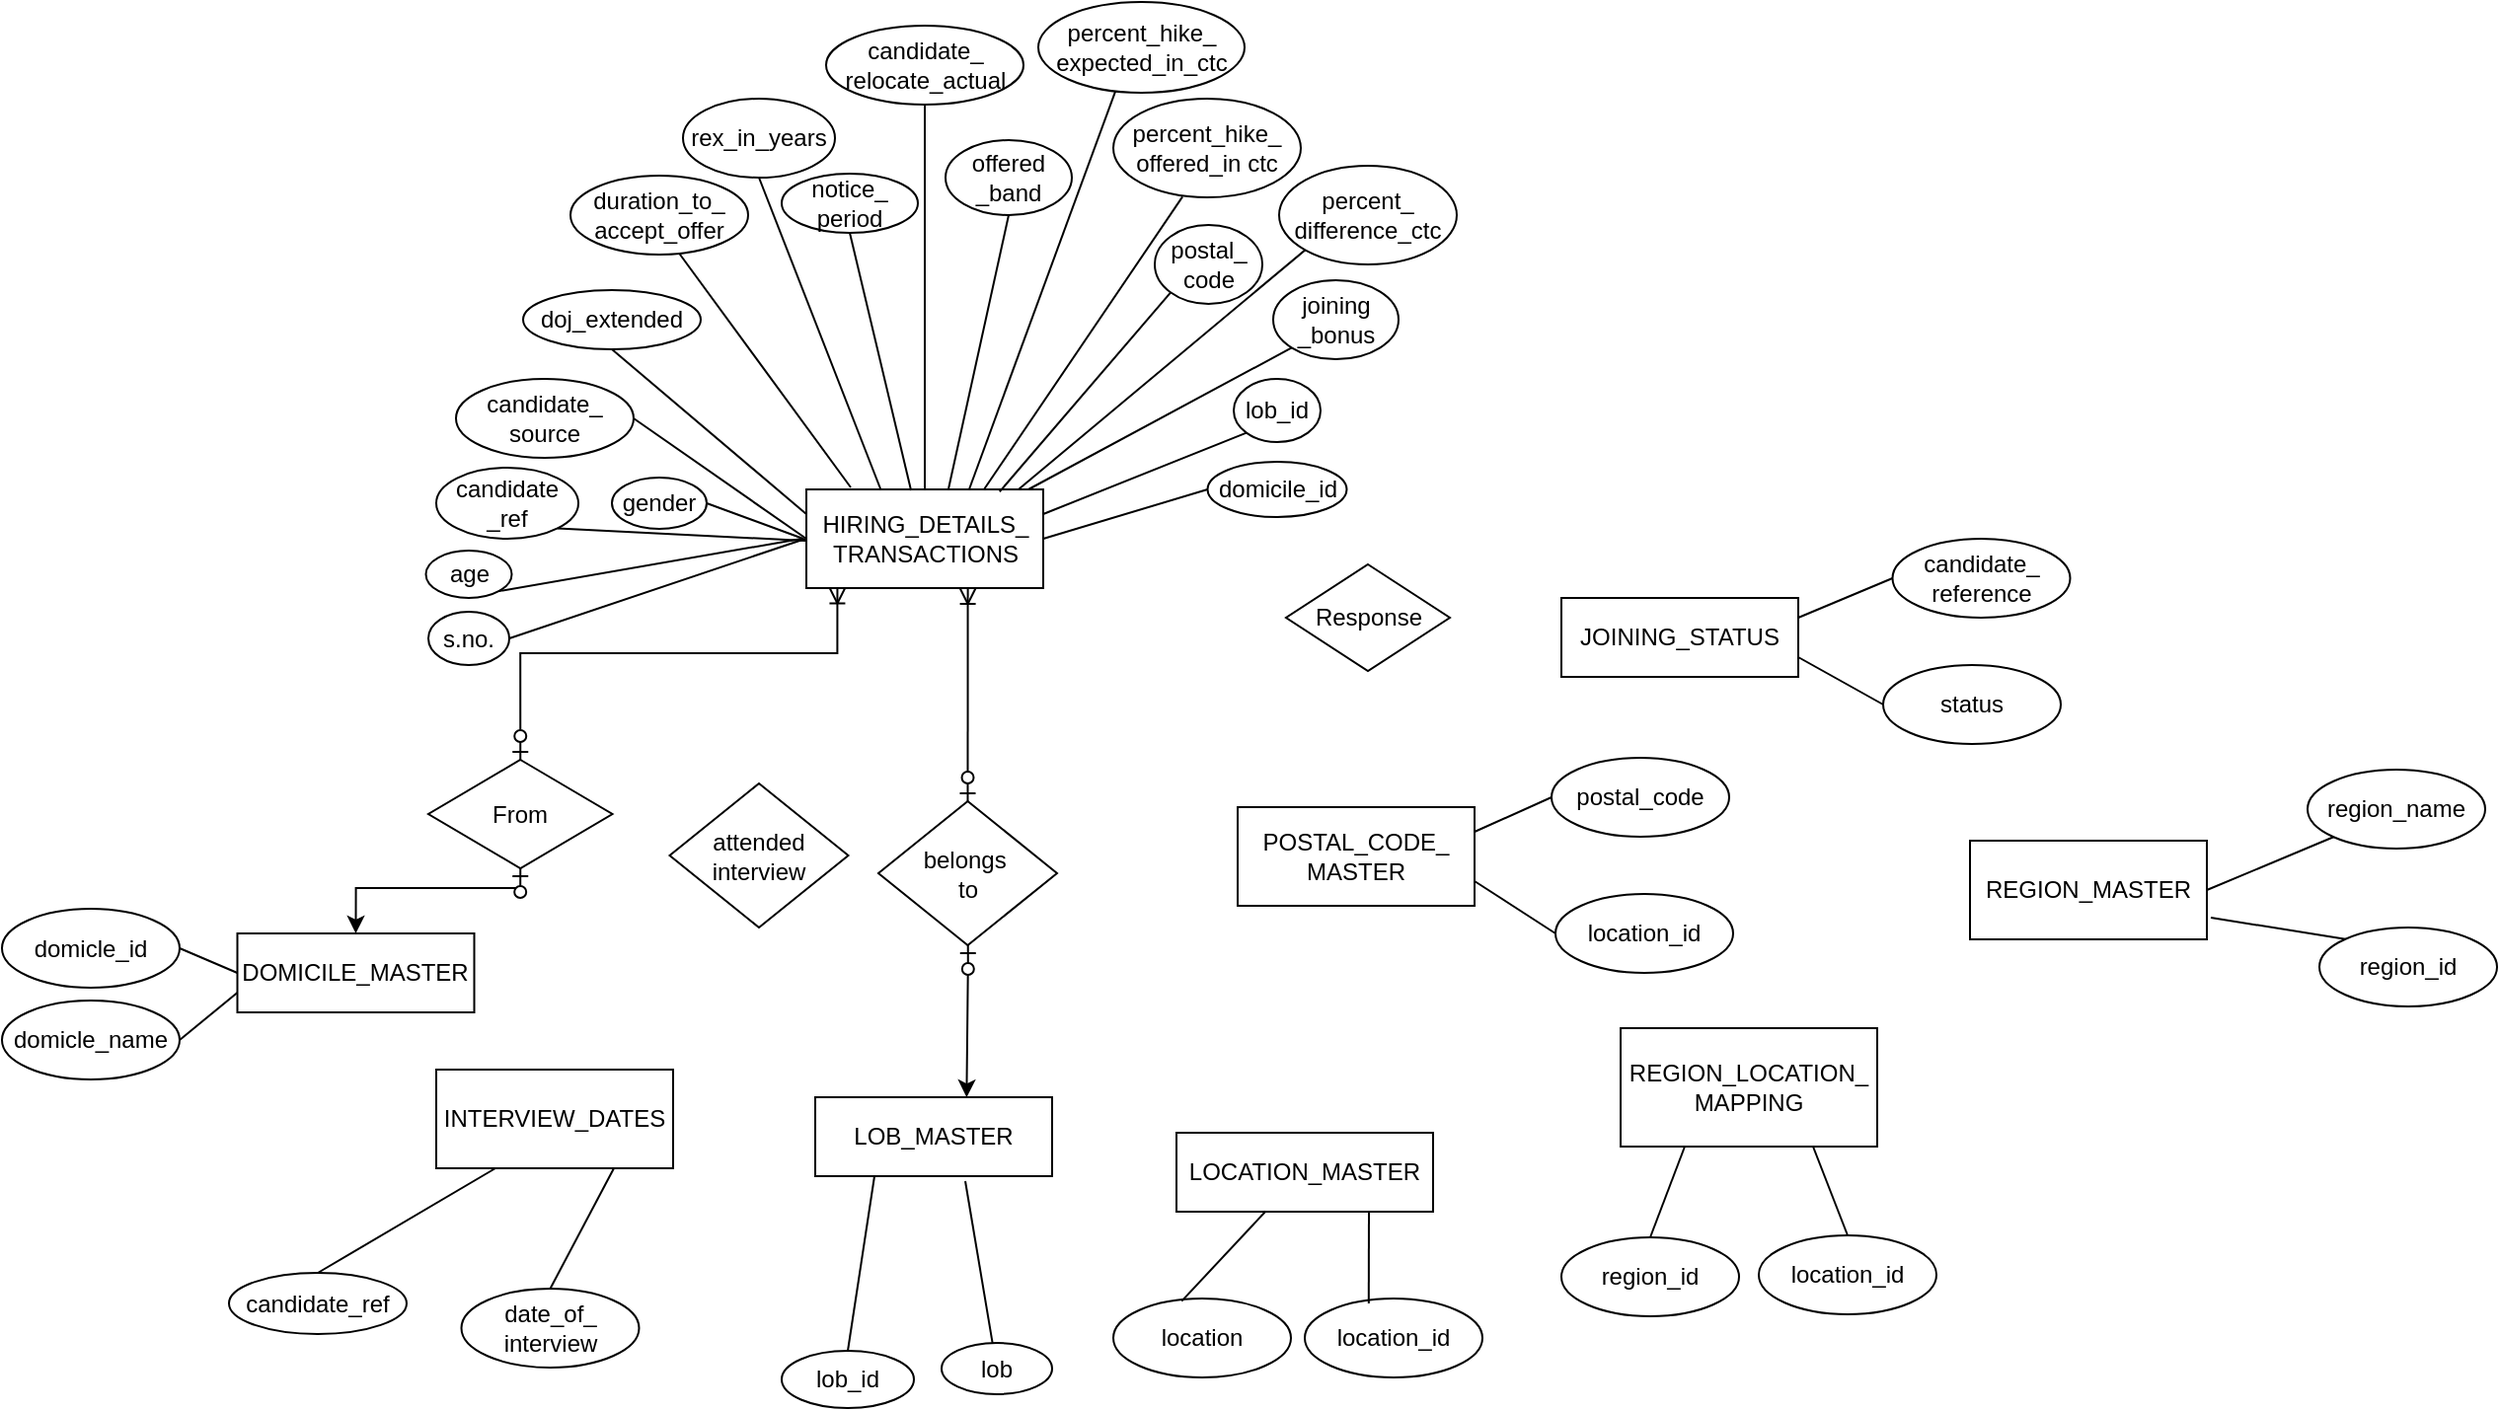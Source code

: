 <mxfile version="16.5.3" type="github">
  <diagram id="R2lEEEUBdFMjLlhIrx00" name="Page-1">
    <mxGraphModel dx="920" dy="551" grid="0" gridSize="10" guides="1" tooltips="1" connect="1" arrows="1" fold="1" page="1" pageScale="1" pageWidth="1654" pageHeight="1169" math="0" shadow="0" extFonts="Permanent Marker^https://fonts.googleapis.com/css?family=Permanent+Marker">
      <root>
        <mxCell id="0" />
        <mxCell id="1" parent="0" />
        <mxCell id="yHNcIB4m2WFZ388r3CNA-1" value="HIRING_DETAILS_&lt;br&gt;TRANSACTIONS" style="rounded=0;whiteSpace=wrap;html=1;" vertex="1" parent="1">
          <mxGeometry x="421.5" y="369" width="120" height="50" as="geometry" />
        </mxCell>
        <mxCell id="yHNcIB4m2WFZ388r3CNA-2" value="INTERVIEW_DATES" style="rounded=0;whiteSpace=wrap;html=1;" vertex="1" parent="1">
          <mxGeometry x="234" y="663" width="120" height="50" as="geometry" />
        </mxCell>
        <mxCell id="yHNcIB4m2WFZ388r3CNA-3" value="DOMICILE_MASTER" style="rounded=0;whiteSpace=wrap;html=1;" vertex="1" parent="1">
          <mxGeometry x="133.25" y="594" width="120" height="40" as="geometry" />
        </mxCell>
        <mxCell id="yHNcIB4m2WFZ388r3CNA-4" value="JOINING_STATUS" style="rounded=0;whiteSpace=wrap;html=1;" vertex="1" parent="1">
          <mxGeometry x="804" y="424" width="120" height="40" as="geometry" />
        </mxCell>
        <mxCell id="yHNcIB4m2WFZ388r3CNA-5" value="POSTAL_CODE_&lt;br&gt;MASTER" style="rounded=0;whiteSpace=wrap;html=1;" vertex="1" parent="1">
          <mxGeometry x="640" y="530" width="120" height="50" as="geometry" />
        </mxCell>
        <mxCell id="yHNcIB4m2WFZ388r3CNA-6" value="LOCATION_MASTER" style="rounded=0;whiteSpace=wrap;html=1;" vertex="1" parent="1">
          <mxGeometry x="609" y="695" width="130" height="40" as="geometry" />
        </mxCell>
        <mxCell id="yHNcIB4m2WFZ388r3CNA-7" value="REGION_LOCATION_&lt;br&gt;MAPPING" style="rounded=0;whiteSpace=wrap;html=1;" vertex="1" parent="1">
          <mxGeometry x="834" y="642" width="130" height="60" as="geometry" />
        </mxCell>
        <mxCell id="yHNcIB4m2WFZ388r3CNA-8" value="REGION_MASTER" style="rounded=0;whiteSpace=wrap;html=1;" vertex="1" parent="1">
          <mxGeometry x="1011" y="547" width="120" height="50" as="geometry" />
        </mxCell>
        <mxCell id="yHNcIB4m2WFZ388r3CNA-11" value="LOB_MASTER" style="rounded=0;whiteSpace=wrap;html=1;" vertex="1" parent="1">
          <mxGeometry x="426" y="677" width="120" height="40" as="geometry" />
        </mxCell>
        <mxCell id="yHNcIB4m2WFZ388r3CNA-12" value="s.no." style="ellipse;whiteSpace=wrap;html=1;" vertex="1" parent="1">
          <mxGeometry x="230" y="431" width="41" height="27" as="geometry" />
        </mxCell>
        <mxCell id="yHNcIB4m2WFZ388r3CNA-13" value="candidate&lt;br&gt;_ref" style="ellipse;whiteSpace=wrap;html=1;" vertex="1" parent="1">
          <mxGeometry x="234" y="358" width="72" height="36" as="geometry" />
        </mxCell>
        <mxCell id="yHNcIB4m2WFZ388r3CNA-16" value="doj_extended" style="ellipse;whiteSpace=wrap;html=1;" vertex="1" parent="1">
          <mxGeometry x="278" y="268" width="90" height="30" as="geometry" />
        </mxCell>
        <mxCell id="yHNcIB4m2WFZ388r3CNA-17" value="duration_to_&lt;br&gt;accept_offer" style="ellipse;whiteSpace=wrap;html=1;" vertex="1" parent="1">
          <mxGeometry x="302" y="210" width="90" height="40" as="geometry" />
        </mxCell>
        <mxCell id="yHNcIB4m2WFZ388r3CNA-19" value="notice_&lt;br&gt;period" style="ellipse;whiteSpace=wrap;html=1;" vertex="1" parent="1">
          <mxGeometry x="409" y="209" width="69" height="30" as="geometry" />
        </mxCell>
        <mxCell id="yHNcIB4m2WFZ388r3CNA-21" value="offered&lt;br&gt;_band" style="ellipse;whiteSpace=wrap;html=1;" vertex="1" parent="1">
          <mxGeometry x="492" y="192" width="64" height="38" as="geometry" />
        </mxCell>
        <mxCell id="yHNcIB4m2WFZ388r3CNA-23" value="percent_hike_&lt;br&gt;expected_in_ctc" style="ellipse;whiteSpace=wrap;html=1;" vertex="1" parent="1">
          <mxGeometry x="539" y="122" width="104.5" height="46" as="geometry" />
        </mxCell>
        <mxCell id="yHNcIB4m2WFZ388r3CNA-24" value="percent_hike_&lt;br&gt;offered_in ctc" style="ellipse;whiteSpace=wrap;html=1;" vertex="1" parent="1">
          <mxGeometry x="577" y="171" width="95" height="50" as="geometry" />
        </mxCell>
        <mxCell id="yHNcIB4m2WFZ388r3CNA-25" value="percent_&lt;br&gt;difference_ctc" style="ellipse;whiteSpace=wrap;html=1;" vertex="1" parent="1">
          <mxGeometry x="661" y="205" width="90" height="50" as="geometry" />
        </mxCell>
        <mxCell id="yHNcIB4m2WFZ388r3CNA-27" value="joining&lt;br&gt;_bonus" style="ellipse;whiteSpace=wrap;html=1;rotation=0;" vertex="1" parent="1">
          <mxGeometry x="658" y="263" width="63.5" height="40" as="geometry" />
        </mxCell>
        <mxCell id="yHNcIB4m2WFZ388r3CNA-28" value="candidate_&lt;br&gt;relocate_actual" style="ellipse;whiteSpace=wrap;html=1;" vertex="1" parent="1">
          <mxGeometry x="431.5" y="134" width="100" height="40" as="geometry" />
        </mxCell>
        <mxCell id="yHNcIB4m2WFZ388r3CNA-29" value="gender" style="ellipse;whiteSpace=wrap;html=1;" vertex="1" parent="1">
          <mxGeometry x="323" y="363" width="48" height="26" as="geometry" />
        </mxCell>
        <mxCell id="yHNcIB4m2WFZ388r3CNA-31" value="domicile_id" style="ellipse;whiteSpace=wrap;html=1;" vertex="1" parent="1">
          <mxGeometry x="624.75" y="355" width="70.5" height="28" as="geometry" />
        </mxCell>
        <mxCell id="yHNcIB4m2WFZ388r3CNA-33" value="lob_id" style="ellipse;whiteSpace=wrap;html=1;" vertex="1" parent="1">
          <mxGeometry x="638" y="313" width="44" height="32" as="geometry" />
        </mxCell>
        <mxCell id="yHNcIB4m2WFZ388r3CNA-34" value="postal_&lt;br&gt;code" style="ellipse;whiteSpace=wrap;html=1;" vertex="1" parent="1">
          <mxGeometry x="598" y="235" width="54.5" height="40" as="geometry" />
        </mxCell>
        <mxCell id="yHNcIB4m2WFZ388r3CNA-35" value="rex_in_years" style="ellipse;whiteSpace=wrap;html=1;" vertex="1" parent="1">
          <mxGeometry x="359" y="171" width="77" height="40" as="geometry" />
        </mxCell>
        <mxCell id="yHNcIB4m2WFZ388r3CNA-36" value="candidate_&lt;br&gt;source" style="ellipse;whiteSpace=wrap;html=1;" vertex="1" parent="1">
          <mxGeometry x="244" y="313" width="90" height="40" as="geometry" />
        </mxCell>
        <mxCell id="yHNcIB4m2WFZ388r3CNA-37" value="age" style="ellipse;whiteSpace=wrap;html=1;" vertex="1" parent="1">
          <mxGeometry x="228.75" y="400" width="43.5" height="24" as="geometry" />
        </mxCell>
        <mxCell id="yHNcIB4m2WFZ388r3CNA-38" value="candidate_ref" style="ellipse;whiteSpace=wrap;html=1;" vertex="1" parent="1">
          <mxGeometry x="129" y="766" width="90" height="31" as="geometry" />
        </mxCell>
        <mxCell id="yHNcIB4m2WFZ388r3CNA-39" value="date_of_&lt;br&gt;interview" style="ellipse;whiteSpace=wrap;html=1;" vertex="1" parent="1">
          <mxGeometry x="246.75" y="774" width="90" height="40" as="geometry" />
        </mxCell>
        <mxCell id="yHNcIB4m2WFZ388r3CNA-40" value="lob_id" style="ellipse;whiteSpace=wrap;html=1;" vertex="1" parent="1">
          <mxGeometry x="409" y="805.5" width="67" height="29" as="geometry" />
        </mxCell>
        <mxCell id="yHNcIB4m2WFZ388r3CNA-41" value="lob" style="ellipse;whiteSpace=wrap;html=1;" vertex="1" parent="1">
          <mxGeometry x="490" y="801.5" width="56" height="26" as="geometry" />
        </mxCell>
        <mxCell id="yHNcIB4m2WFZ388r3CNA-42" value="domicle_id" style="ellipse;whiteSpace=wrap;html=1;" vertex="1" parent="1">
          <mxGeometry x="14" y="581.5" width="90" height="40" as="geometry" />
        </mxCell>
        <mxCell id="yHNcIB4m2WFZ388r3CNA-43" value="domicle_name" style="ellipse;whiteSpace=wrap;html=1;" vertex="1" parent="1">
          <mxGeometry x="14" y="628" width="90" height="40" as="geometry" />
        </mxCell>
        <mxCell id="yHNcIB4m2WFZ388r3CNA-44" value="region_id" style="ellipse;whiteSpace=wrap;html=1;" vertex="1" parent="1">
          <mxGeometry x="1188" y="591" width="90" height="40" as="geometry" />
        </mxCell>
        <mxCell id="yHNcIB4m2WFZ388r3CNA-45" value="region_name" style="ellipse;whiteSpace=wrap;html=1;" vertex="1" parent="1">
          <mxGeometry x="1182" y="511" width="90" height="40" as="geometry" />
        </mxCell>
        <mxCell id="yHNcIB4m2WFZ388r3CNA-46" value="region_id" style="ellipse;whiteSpace=wrap;html=1;" vertex="1" parent="1">
          <mxGeometry x="804" y="748" width="90" height="40" as="geometry" />
        </mxCell>
        <mxCell id="yHNcIB4m2WFZ388r3CNA-47" value="location_id" style="ellipse;whiteSpace=wrap;html=1;" vertex="1" parent="1">
          <mxGeometry x="904" y="747" width="90" height="40" as="geometry" />
        </mxCell>
        <mxCell id="yHNcIB4m2WFZ388r3CNA-48" value="location_id" style="ellipse;whiteSpace=wrap;html=1;" vertex="1" parent="1">
          <mxGeometry x="674" y="779" width="90" height="40" as="geometry" />
        </mxCell>
        <mxCell id="yHNcIB4m2WFZ388r3CNA-49" value="location" style="ellipse;whiteSpace=wrap;html=1;" vertex="1" parent="1">
          <mxGeometry x="577" y="779" width="90" height="40" as="geometry" />
        </mxCell>
        <mxCell id="yHNcIB4m2WFZ388r3CNA-50" value="location_id" style="ellipse;whiteSpace=wrap;html=1;" vertex="1" parent="1">
          <mxGeometry x="801" y="574" width="90" height="40" as="geometry" />
        </mxCell>
        <mxCell id="yHNcIB4m2WFZ388r3CNA-51" value="postal_code" style="ellipse;whiteSpace=wrap;html=1;" vertex="1" parent="1">
          <mxGeometry x="799" y="505" width="90" height="40" as="geometry" />
        </mxCell>
        <mxCell id="yHNcIB4m2WFZ388r3CNA-52" value="candidate_&lt;br&gt;reference" style="ellipse;whiteSpace=wrap;html=1;" vertex="1" parent="1">
          <mxGeometry x="971.75" y="394" width="90" height="40" as="geometry" />
        </mxCell>
        <mxCell id="yHNcIB4m2WFZ388r3CNA-53" value="status" style="ellipse;whiteSpace=wrap;html=1;" vertex="1" parent="1">
          <mxGeometry x="967" y="458" width="90" height="40" as="geometry" />
        </mxCell>
        <mxCell id="yHNcIB4m2WFZ388r3CNA-76" value="" style="endArrow=none;html=1;rounded=0;entryX=0.5;entryY=0;entryDx=0;entryDy=0;exitX=0.25;exitY=1;exitDx=0;exitDy=0;" edge="1" parent="1" source="yHNcIB4m2WFZ388r3CNA-2" target="yHNcIB4m2WFZ388r3CNA-38">
          <mxGeometry width="50" height="50" relative="1" as="geometry">
            <mxPoint x="27.5" y="809.5" as="sourcePoint" />
            <mxPoint x="77.5" y="759.5" as="targetPoint" />
          </mxGeometry>
        </mxCell>
        <mxCell id="yHNcIB4m2WFZ388r3CNA-77" value="" style="endArrow=none;html=1;rounded=0;entryX=0.75;entryY=1;entryDx=0;entryDy=0;exitX=0.5;exitY=0;exitDx=0;exitDy=0;" edge="1" parent="1" source="yHNcIB4m2WFZ388r3CNA-39" target="yHNcIB4m2WFZ388r3CNA-2">
          <mxGeometry width="50" height="50" relative="1" as="geometry">
            <mxPoint x="-172.5" y="784.5" as="sourcePoint" />
            <mxPoint x="-110.5" y="764.5" as="targetPoint" />
          </mxGeometry>
        </mxCell>
        <mxCell id="yHNcIB4m2WFZ388r3CNA-78" value="" style="endArrow=none;html=1;rounded=0;entryX=0.5;entryY=0;entryDx=0;entryDy=0;exitX=0.25;exitY=1;exitDx=0;exitDy=0;" edge="1" parent="1" source="yHNcIB4m2WFZ388r3CNA-11" target="yHNcIB4m2WFZ388r3CNA-40">
          <mxGeometry width="50" height="50" relative="1" as="geometry">
            <mxPoint x="283" y="951.5" as="sourcePoint" />
            <mxPoint x="333" y="901.5" as="targetPoint" />
          </mxGeometry>
        </mxCell>
        <mxCell id="yHNcIB4m2WFZ388r3CNA-80" value="" style="endArrow=none;html=1;rounded=0;" edge="1" parent="1" source="yHNcIB4m2WFZ388r3CNA-41">
          <mxGeometry width="50" height="50" relative="1" as="geometry">
            <mxPoint x="187" y="1030.5" as="sourcePoint" />
            <mxPoint x="502" y="719.5" as="targetPoint" />
          </mxGeometry>
        </mxCell>
        <mxCell id="yHNcIB4m2WFZ388r3CNA-81" value="" style="endArrow=none;html=1;rounded=0;exitX=1;exitY=0.5;exitDx=0;exitDy=0;entryX=0;entryY=0.5;entryDx=0;entryDy=0;" edge="1" parent="1" source="yHNcIB4m2WFZ388r3CNA-42" target="yHNcIB4m2WFZ388r3CNA-3">
          <mxGeometry width="50" height="50" relative="1" as="geometry">
            <mxPoint x="198" y="575" as="sourcePoint" />
            <mxPoint x="248" y="525" as="targetPoint" />
          </mxGeometry>
        </mxCell>
        <mxCell id="yHNcIB4m2WFZ388r3CNA-82" value="" style="endArrow=none;html=1;rounded=0;exitX=1;exitY=0.5;exitDx=0;exitDy=0;entryX=0;entryY=0.75;entryDx=0;entryDy=0;" edge="1" parent="1" source="yHNcIB4m2WFZ388r3CNA-43" target="yHNcIB4m2WFZ388r3CNA-3">
          <mxGeometry width="50" height="50" relative="1" as="geometry">
            <mxPoint x="93" y="631" as="sourcePoint" />
            <mxPoint x="123" y="611" as="targetPoint" />
          </mxGeometry>
        </mxCell>
        <mxCell id="yHNcIB4m2WFZ388r3CNA-83" value="" style="endArrow=none;html=1;rounded=0;exitX=0;exitY=0;exitDx=0;exitDy=0;" edge="1" parent="1" source="yHNcIB4m2WFZ388r3CNA-44">
          <mxGeometry width="50" height="50" relative="1" as="geometry">
            <mxPoint x="1026" y="557" as="sourcePoint" />
            <mxPoint x="1133" y="586" as="targetPoint" />
          </mxGeometry>
        </mxCell>
        <mxCell id="yHNcIB4m2WFZ388r3CNA-85" value="" style="endArrow=none;html=1;rounded=0;exitX=0;exitY=1;exitDx=0;exitDy=0;entryX=1;entryY=0.5;entryDx=0;entryDy=0;" edge="1" parent="1" source="yHNcIB4m2WFZ388r3CNA-45" target="yHNcIB4m2WFZ388r3CNA-8">
          <mxGeometry width="50" height="50" relative="1" as="geometry">
            <mxPoint x="976" y="572" as="sourcePoint" />
            <mxPoint x="1014" y="572" as="targetPoint" />
          </mxGeometry>
        </mxCell>
        <mxCell id="yHNcIB4m2WFZ388r3CNA-86" value="" style="endArrow=none;html=1;rounded=0;exitX=0.5;exitY=0;exitDx=0;exitDy=0;entryX=0.25;entryY=1;entryDx=0;entryDy=0;" edge="1" parent="1" source="yHNcIB4m2WFZ388r3CNA-46" target="yHNcIB4m2WFZ388r3CNA-7">
          <mxGeometry width="50" height="50" relative="1" as="geometry">
            <mxPoint x="843" y="672" as="sourcePoint" />
            <mxPoint x="893" y="622" as="targetPoint" />
          </mxGeometry>
        </mxCell>
        <mxCell id="yHNcIB4m2WFZ388r3CNA-87" value="" style="endArrow=none;html=1;rounded=0;exitX=0.5;exitY=0;exitDx=0;exitDy=0;entryX=0.75;entryY=1;entryDx=0;entryDy=0;" edge="1" parent="1" source="yHNcIB4m2WFZ388r3CNA-47" target="yHNcIB4m2WFZ388r3CNA-7">
          <mxGeometry width="50" height="50" relative="1" as="geometry">
            <mxPoint x="843" y="672" as="sourcePoint" />
            <mxPoint x="893" y="622" as="targetPoint" />
          </mxGeometry>
        </mxCell>
        <mxCell id="yHNcIB4m2WFZ388r3CNA-89" value="" style="endArrow=none;html=1;rounded=0;exitX=0.75;exitY=1;exitDx=0;exitDy=0;entryX=0.36;entryY=0.061;entryDx=0;entryDy=0;entryPerimeter=0;" edge="1" parent="1" source="yHNcIB4m2WFZ388r3CNA-6" target="yHNcIB4m2WFZ388r3CNA-48">
          <mxGeometry width="50" height="50" relative="1" as="geometry">
            <mxPoint x="839" y="689" as="sourcePoint" />
            <mxPoint x="889" y="639" as="targetPoint" />
          </mxGeometry>
        </mxCell>
        <mxCell id="yHNcIB4m2WFZ388r3CNA-90" value="" style="endArrow=none;html=1;rounded=0;entryX=0.385;entryY=0.033;entryDx=0;entryDy=0;entryPerimeter=0;exitX=0.348;exitY=0.994;exitDx=0;exitDy=0;exitPerimeter=0;" edge="1" parent="1" source="yHNcIB4m2WFZ388r3CNA-6" target="yHNcIB4m2WFZ388r3CNA-49">
          <mxGeometry width="50" height="50" relative="1" as="geometry">
            <mxPoint x="654" y="737" as="sourcePoint" />
            <mxPoint x="889" y="639" as="targetPoint" />
          </mxGeometry>
        </mxCell>
        <mxCell id="yHNcIB4m2WFZ388r3CNA-92" value="" style="endArrow=none;html=1;rounded=0;exitX=1;exitY=0.75;exitDx=0;exitDy=0;entryX=0;entryY=0.5;entryDx=0;entryDy=0;" edge="1" parent="1" source="yHNcIB4m2WFZ388r3CNA-5" target="yHNcIB4m2WFZ388r3CNA-50">
          <mxGeometry width="50" height="50" relative="1" as="geometry">
            <mxPoint x="780" y="700" as="sourcePoint" />
            <mxPoint x="828.18" y="689.142" as="targetPoint" />
          </mxGeometry>
        </mxCell>
        <mxCell id="yHNcIB4m2WFZ388r3CNA-93" value="" style="endArrow=none;html=1;rounded=0;exitX=1;exitY=0.25;exitDx=0;exitDy=0;entryX=0;entryY=0.5;entryDx=0;entryDy=0;" edge="1" parent="1" source="yHNcIB4m2WFZ388r3CNA-5" target="yHNcIB4m2WFZ388r3CNA-51">
          <mxGeometry width="50" height="50" relative="1" as="geometry">
            <mxPoint x="809" y="528" as="sourcePoint" />
            <mxPoint x="859" y="478" as="targetPoint" />
          </mxGeometry>
        </mxCell>
        <mxCell id="yHNcIB4m2WFZ388r3CNA-94" value="" style="endArrow=none;html=1;rounded=0;exitX=1;exitY=0.25;exitDx=0;exitDy=0;entryX=0;entryY=0.5;entryDx=0;entryDy=0;" edge="1" parent="1" source="yHNcIB4m2WFZ388r3CNA-4" target="yHNcIB4m2WFZ388r3CNA-52">
          <mxGeometry width="50" height="50" relative="1" as="geometry">
            <mxPoint x="967.75" y="554" as="sourcePoint" />
            <mxPoint x="1017.75" y="504" as="targetPoint" />
          </mxGeometry>
        </mxCell>
        <mxCell id="yHNcIB4m2WFZ388r3CNA-95" value="" style="endArrow=none;html=1;rounded=0;exitX=1;exitY=0.75;exitDx=0;exitDy=0;entryX=0;entryY=0.5;entryDx=0;entryDy=0;" edge="1" parent="1" source="yHNcIB4m2WFZ388r3CNA-4" target="yHNcIB4m2WFZ388r3CNA-53">
          <mxGeometry width="50" height="50" relative="1" as="geometry">
            <mxPoint x="967.75" y="554" as="sourcePoint" />
            <mxPoint x="1017.75" y="504" as="targetPoint" />
          </mxGeometry>
        </mxCell>
        <mxCell id="yHNcIB4m2WFZ388r3CNA-97" value="" style="endArrow=none;html=1;rounded=0;exitX=1;exitY=0.5;exitDx=0;exitDy=0;" edge="1" parent="1" source="yHNcIB4m2WFZ388r3CNA-12">
          <mxGeometry width="50" height="50" relative="1" as="geometry">
            <mxPoint x="443.5" y="395" as="sourcePoint" />
            <mxPoint x="421" y="394" as="targetPoint" />
          </mxGeometry>
        </mxCell>
        <mxCell id="yHNcIB4m2WFZ388r3CNA-98" value="" style="endArrow=none;html=1;rounded=0;exitX=1;exitY=1;exitDx=0;exitDy=0;" edge="1" parent="1" source="yHNcIB4m2WFZ388r3CNA-37">
          <mxGeometry width="50" height="50" relative="1" as="geometry">
            <mxPoint x="443.5" y="395" as="sourcePoint" />
            <mxPoint x="419" y="394" as="targetPoint" />
          </mxGeometry>
        </mxCell>
        <mxCell id="yHNcIB4m2WFZ388r3CNA-99" value="" style="endArrow=none;html=1;rounded=0;exitX=1;exitY=1;exitDx=0;exitDy=0;" edge="1" parent="1" source="yHNcIB4m2WFZ388r3CNA-13">
          <mxGeometry width="50" height="50" relative="1" as="geometry">
            <mxPoint x="443.5" y="389" as="sourcePoint" />
            <mxPoint x="421" y="395" as="targetPoint" />
          </mxGeometry>
        </mxCell>
        <mxCell id="yHNcIB4m2WFZ388r3CNA-100" value="" style="endArrow=none;html=1;rounded=0;exitX=1;exitY=0.5;exitDx=0;exitDy=0;entryX=0;entryY=0.5;entryDx=0;entryDy=0;" edge="1" parent="1" source="yHNcIB4m2WFZ388r3CNA-36" target="yHNcIB4m2WFZ388r3CNA-1">
          <mxGeometry width="50" height="50" relative="1" as="geometry">
            <mxPoint x="575" y="400" as="sourcePoint" />
            <mxPoint x="625" y="350" as="targetPoint" />
          </mxGeometry>
        </mxCell>
        <mxCell id="yHNcIB4m2WFZ388r3CNA-101" value="" style="endArrow=none;html=1;rounded=0;exitX=0.5;exitY=1;exitDx=0;exitDy=0;entryX=0;entryY=0.25;entryDx=0;entryDy=0;" edge="1" parent="1" source="yHNcIB4m2WFZ388r3CNA-16" target="yHNcIB4m2WFZ388r3CNA-1">
          <mxGeometry width="50" height="50" relative="1" as="geometry">
            <mxPoint x="575" y="400" as="sourcePoint" />
            <mxPoint x="625" y="350" as="targetPoint" />
          </mxGeometry>
        </mxCell>
        <mxCell id="yHNcIB4m2WFZ388r3CNA-102" value="" style="endArrow=none;html=1;rounded=0;exitX=1;exitY=0.5;exitDx=0;exitDy=0;" edge="1" parent="1" source="yHNcIB4m2WFZ388r3CNA-29">
          <mxGeometry width="50" height="50" relative="1" as="geometry">
            <mxPoint x="575" y="400" as="sourcePoint" />
            <mxPoint x="420" y="394" as="targetPoint" />
          </mxGeometry>
        </mxCell>
        <mxCell id="yHNcIB4m2WFZ388r3CNA-104" value="" style="endArrow=none;html=1;rounded=0;entryX=0.615;entryY=0.994;entryDx=0;entryDy=0;entryPerimeter=0;" edge="1" parent="1" target="yHNcIB4m2WFZ388r3CNA-17">
          <mxGeometry width="50" height="50" relative="1" as="geometry">
            <mxPoint x="444" y="368" as="sourcePoint" />
            <mxPoint x="625" y="350" as="targetPoint" />
          </mxGeometry>
        </mxCell>
        <mxCell id="yHNcIB4m2WFZ388r3CNA-105" value="" style="endArrow=none;html=1;rounded=0;entryX=0.374;entryY=0.982;entryDx=0;entryDy=0;entryPerimeter=0;exitX=0.688;exitY=-0.005;exitDx=0;exitDy=0;exitPerimeter=0;" edge="1" parent="1" source="yHNcIB4m2WFZ388r3CNA-1" target="yHNcIB4m2WFZ388r3CNA-23">
          <mxGeometry width="50" height="50" relative="1" as="geometry">
            <mxPoint x="500" y="371" as="sourcePoint" />
            <mxPoint x="625" y="350" as="targetPoint" />
          </mxGeometry>
        </mxCell>
        <mxCell id="yHNcIB4m2WFZ388r3CNA-106" value="" style="endArrow=none;html=1;rounded=0;entryX=0.5;entryY=1;entryDx=0;entryDy=0;exitX=0.5;exitY=0;exitDx=0;exitDy=0;" edge="1" parent="1" source="yHNcIB4m2WFZ388r3CNA-1" target="yHNcIB4m2WFZ388r3CNA-28">
          <mxGeometry width="50" height="50" relative="1" as="geometry">
            <mxPoint x="575" y="400" as="sourcePoint" />
            <mxPoint x="625" y="350" as="targetPoint" />
          </mxGeometry>
        </mxCell>
        <mxCell id="yHNcIB4m2WFZ388r3CNA-108" value="" style="endArrow=none;html=1;rounded=0;entryX=0.5;entryY=1;entryDx=0;entryDy=0;exitX=0.442;exitY=0.009;exitDx=0;exitDy=0;exitPerimeter=0;" edge="1" parent="1" source="yHNcIB4m2WFZ388r3CNA-1" target="yHNcIB4m2WFZ388r3CNA-19">
          <mxGeometry width="50" height="50" relative="1" as="geometry">
            <mxPoint x="575" y="400" as="sourcePoint" />
            <mxPoint x="625" y="350" as="targetPoint" />
          </mxGeometry>
        </mxCell>
        <mxCell id="yHNcIB4m2WFZ388r3CNA-109" value="" style="endArrow=none;html=1;rounded=0;entryX=0.5;entryY=1;entryDx=0;entryDy=0;exitX=0.6;exitY=-0.005;exitDx=0;exitDy=0;exitPerimeter=0;" edge="1" parent="1" source="yHNcIB4m2WFZ388r3CNA-1" target="yHNcIB4m2WFZ388r3CNA-21">
          <mxGeometry width="50" height="50" relative="1" as="geometry">
            <mxPoint x="575" y="385" as="sourcePoint" />
            <mxPoint x="625" y="335" as="targetPoint" />
          </mxGeometry>
        </mxCell>
        <mxCell id="yHNcIB4m2WFZ388r3CNA-110" value="" style="endArrow=none;html=1;rounded=0;entryX=0.369;entryY=0.994;entryDx=0;entryDy=0;entryPerimeter=0;exitX=0.75;exitY=0;exitDx=0;exitDy=0;" edge="1" parent="1" source="yHNcIB4m2WFZ388r3CNA-1" target="yHNcIB4m2WFZ388r3CNA-24">
          <mxGeometry width="50" height="50" relative="1" as="geometry">
            <mxPoint x="575" y="385" as="sourcePoint" />
            <mxPoint x="625" y="335" as="targetPoint" />
          </mxGeometry>
        </mxCell>
        <mxCell id="yHNcIB4m2WFZ388r3CNA-111" value="" style="endArrow=none;html=1;rounded=0;entryX=0.5;entryY=1;entryDx=0;entryDy=0;exitX=0.313;exitY=-0.005;exitDx=0;exitDy=0;exitPerimeter=0;" edge="1" parent="1" source="yHNcIB4m2WFZ388r3CNA-1" target="yHNcIB4m2WFZ388r3CNA-35">
          <mxGeometry width="50" height="50" relative="1" as="geometry">
            <mxPoint x="575" y="385" as="sourcePoint" />
            <mxPoint x="625" y="335" as="targetPoint" />
          </mxGeometry>
        </mxCell>
        <mxCell id="yHNcIB4m2WFZ388r3CNA-112" value="" style="endArrow=none;html=1;rounded=0;entryX=0;entryY=1;entryDx=0;entryDy=0;" edge="1" parent="1" target="yHNcIB4m2WFZ388r3CNA-27">
          <mxGeometry width="50" height="50" relative="1" as="geometry">
            <mxPoint x="534" y="369" as="sourcePoint" />
            <mxPoint x="622" y="278" as="targetPoint" />
          </mxGeometry>
        </mxCell>
        <mxCell id="yHNcIB4m2WFZ388r3CNA-113" value="" style="endArrow=none;html=1;rounded=0;entryX=0;entryY=1;entryDx=0;entryDy=0;exitX=0.898;exitY=-0.005;exitDx=0;exitDy=0;exitPerimeter=0;" edge="1" parent="1" source="yHNcIB4m2WFZ388r3CNA-1" target="yHNcIB4m2WFZ388r3CNA-25">
          <mxGeometry width="50" height="50" relative="1" as="geometry">
            <mxPoint x="575" y="364" as="sourcePoint" />
            <mxPoint x="625" y="314" as="targetPoint" />
          </mxGeometry>
        </mxCell>
        <mxCell id="yHNcIB4m2WFZ388r3CNA-114" value="" style="endArrow=none;html=1;rounded=0;entryX=0;entryY=1;entryDx=0;entryDy=0;exitX=0.816;exitY=0.023;exitDx=0;exitDy=0;exitPerimeter=0;" edge="1" parent="1" source="yHNcIB4m2WFZ388r3CNA-1" target="yHNcIB4m2WFZ388r3CNA-34">
          <mxGeometry width="50" height="50" relative="1" as="geometry">
            <mxPoint x="575" y="364" as="sourcePoint" />
            <mxPoint x="625" y="314" as="targetPoint" />
          </mxGeometry>
        </mxCell>
        <mxCell id="yHNcIB4m2WFZ388r3CNA-116" value="" style="endArrow=none;html=1;rounded=0;exitX=1;exitY=0.25;exitDx=0;exitDy=0;entryX=0;entryY=1;entryDx=0;entryDy=0;" edge="1" parent="1" source="yHNcIB4m2WFZ388r3CNA-1" target="yHNcIB4m2WFZ388r3CNA-33">
          <mxGeometry width="50" height="50" relative="1" as="geometry">
            <mxPoint x="575" y="364" as="sourcePoint" />
            <mxPoint x="625" y="314" as="targetPoint" />
          </mxGeometry>
        </mxCell>
        <mxCell id="yHNcIB4m2WFZ388r3CNA-117" value="" style="endArrow=none;html=1;rounded=0;exitX=1;exitY=0.5;exitDx=0;exitDy=0;entryX=0;entryY=0.5;entryDx=0;entryDy=0;" edge="1" parent="1" source="yHNcIB4m2WFZ388r3CNA-1" target="yHNcIB4m2WFZ388r3CNA-31">
          <mxGeometry width="50" height="50" relative="1" as="geometry">
            <mxPoint x="575" y="371" as="sourcePoint" />
            <mxPoint x="625" y="321" as="targetPoint" />
          </mxGeometry>
        </mxCell>
        <mxCell id="yHNcIB4m2WFZ388r3CNA-118" value="attended interview" style="rhombus;whiteSpace=wrap;html=1;" vertex="1" parent="1">
          <mxGeometry x="352.25" y="518" width="90.5" height="73" as="geometry" />
        </mxCell>
        <mxCell id="yHNcIB4m2WFZ388r3CNA-119" value="From" style="rhombus;whiteSpace=wrap;html=1;" vertex="1" parent="1">
          <mxGeometry x="230" y="506" width="93.25" height="55" as="geometry" />
        </mxCell>
        <mxCell id="yHNcIB4m2WFZ388r3CNA-120" value="belongs&amp;nbsp;&lt;br&gt;to" style="rhombus;whiteSpace=wrap;html=1;" vertex="1" parent="1">
          <mxGeometry x="458" y="527" width="90.5" height="73" as="geometry" />
        </mxCell>
        <mxCell id="yHNcIB4m2WFZ388r3CNA-121" value="Response" style="rhombus;whiteSpace=wrap;html=1;" vertex="1" parent="1">
          <mxGeometry x="664.5" y="407" width="83" height="54" as="geometry" />
        </mxCell>
        <mxCell id="yHNcIB4m2WFZ388r3CNA-154" value="" style="edgeStyle=orthogonalEdgeStyle;fontSize=12;html=1;endArrow=ERoneToMany;startArrow=ERzeroToOne;rounded=0;jumpStyle=none;entryX=0.131;entryY=0.995;entryDx=0;entryDy=0;entryPerimeter=0;exitX=0.5;exitY=0;exitDx=0;exitDy=0;" edge="1" parent="1" source="yHNcIB4m2WFZ388r3CNA-119" target="yHNcIB4m2WFZ388r3CNA-1">
          <mxGeometry width="100" height="100" relative="1" as="geometry">
            <mxPoint x="232" y="609" as="sourcePoint" />
            <mxPoint x="405" y="458" as="targetPoint" />
            <Array as="points">
              <mxPoint x="277" y="452" />
              <mxPoint x="437" y="452" />
            </Array>
          </mxGeometry>
        </mxCell>
        <mxCell id="yHNcIB4m2WFZ388r3CNA-155" value="" style="edgeStyle=orthogonalEdgeStyle;fontSize=12;html=1;endArrow=classic;startArrow=ERzeroToOne;rounded=0;jumpStyle=none;entryX=0.5;entryY=0;entryDx=0;entryDy=0;exitX=0.5;exitY=1;exitDx=0;exitDy=0;endFill=1;" edge="1" parent="1" source="yHNcIB4m2WFZ388r3CNA-119" target="yHNcIB4m2WFZ388r3CNA-3">
          <mxGeometry width="100" height="100" relative="1" as="geometry">
            <mxPoint x="286.625" y="516" as="sourcePoint" />
            <mxPoint x="447.22" y="428.75" as="targetPoint" />
            <Array as="points">
              <mxPoint x="277" y="571" />
              <mxPoint x="193" y="571" />
            </Array>
          </mxGeometry>
        </mxCell>
        <mxCell id="yHNcIB4m2WFZ388r3CNA-156" value="" style="edgeStyle=orthogonalEdgeStyle;fontSize=12;html=1;endArrow=ERoneToMany;startArrow=ERzeroToOne;rounded=0;jumpStyle=none;exitX=0.5;exitY=0;exitDx=0;exitDy=0;" edge="1" parent="1" source="yHNcIB4m2WFZ388r3CNA-120">
          <mxGeometry width="100" height="100" relative="1" as="geometry">
            <mxPoint x="291.005" y="506.25" as="sourcePoint" />
            <mxPoint x="503" y="419" as="targetPoint" />
            <Array as="points">
              <mxPoint x="503" y="419" />
            </Array>
          </mxGeometry>
        </mxCell>
        <mxCell id="yHNcIB4m2WFZ388r3CNA-157" value="" style="edgeStyle=orthogonalEdgeStyle;fontSize=12;html=1;endArrow=classic;startArrow=ERzeroToOne;rounded=0;jumpStyle=none;exitX=0.5;exitY=1;exitDx=0;exitDy=0;endFill=1;entryX=0.639;entryY=0.002;entryDx=0;entryDy=0;entryPerimeter=0;" edge="1" parent="1" target="yHNcIB4m2WFZ388r3CNA-11">
          <mxGeometry width="100" height="100" relative="1" as="geometry">
            <mxPoint x="503.375" y="600.0" as="sourcePoint" />
            <mxPoint x="503" y="668" as="targetPoint" />
            <Array as="points">
              <mxPoint x="503" y="610" />
              <mxPoint x="503" y="610" />
            </Array>
          </mxGeometry>
        </mxCell>
      </root>
    </mxGraphModel>
  </diagram>
</mxfile>
